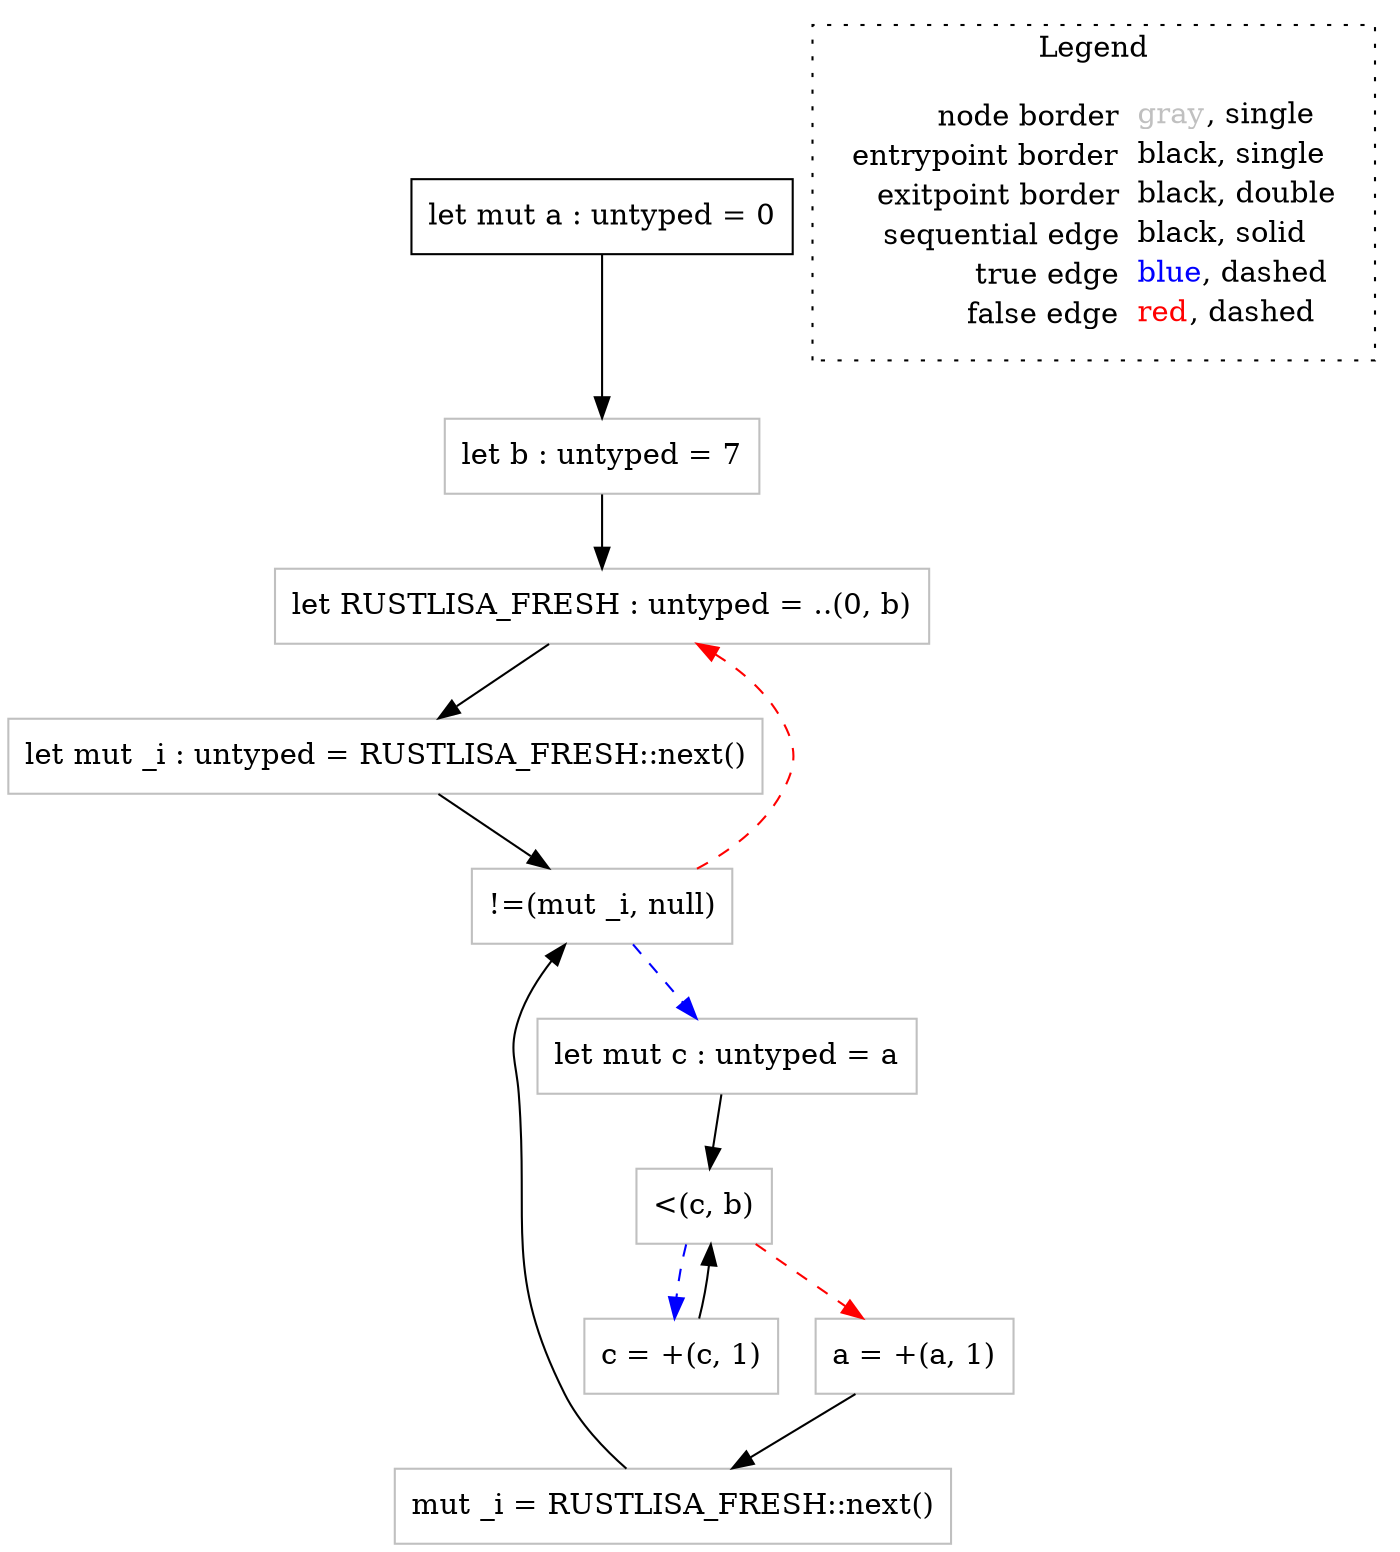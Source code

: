 digraph {
	"node0" [shape="rect",color="black",label=<let mut a : untyped = 0>];
	"node1" [shape="rect",color="gray",label=<c = +(c, 1)>];
	"node2" [shape="rect",color="gray",label=<let RUSTLISA_FRESH : untyped = ..(0, b)>];
	"node3" [shape="rect",color="gray",label=<let mut _i : untyped = RUSTLISA_FRESH::next()>];
	"node4" [shape="rect",color="gray",label=<mut _i = RUSTLISA_FRESH::next()>];
	"node5" [shape="rect",color="gray",label=<let mut c : untyped = a>];
	"node6" [shape="rect",color="gray",label=<a = +(a, 1)>];
	"node7" [shape="rect",color="gray",label=<!=(mut _i, null)>];
	"node8" [shape="rect",color="gray",label=<let b : untyped = 7>];
	"node9" [shape="rect",color="gray",label=<&lt;(c, b)>];
	"node1" -> "node9" [color="black"];
	"node2" -> "node3" [color="black"];
	"node3" -> "node7" [color="black"];
	"node4" -> "node7" [color="black"];
	"node5" -> "node9" [color="black"];
	"node6" -> "node4" [color="black"];
	"node0" -> "node8" [color="black"];
	"node7" -> "node2" [color="red",style="dashed"];
	"node7" -> "node5" [color="blue",style="dashed"];
	"node8" -> "node2" [color="black"];
	"node9" -> "node1" [color="blue",style="dashed"];
	"node9" -> "node6" [color="red",style="dashed"];
subgraph cluster_legend {
	label="Legend";
	style=dotted;
	node [shape=plaintext];
	"legend" [label=<<table border="0" cellpadding="2" cellspacing="0" cellborder="0"><tr><td align="right">node border&nbsp;</td><td align="left"><font color="gray">gray</font>, single</td></tr><tr><td align="right">entrypoint border&nbsp;</td><td align="left"><font color="black">black</font>, single</td></tr><tr><td align="right">exitpoint border&nbsp;</td><td align="left"><font color="black">black</font>, double</td></tr><tr><td align="right">sequential edge&nbsp;</td><td align="left"><font color="black">black</font>, solid</td></tr><tr><td align="right">true edge&nbsp;</td><td align="left"><font color="blue">blue</font>, dashed</td></tr><tr><td align="right">false edge&nbsp;</td><td align="left"><font color="red">red</font>, dashed</td></tr></table>>];
}

}
